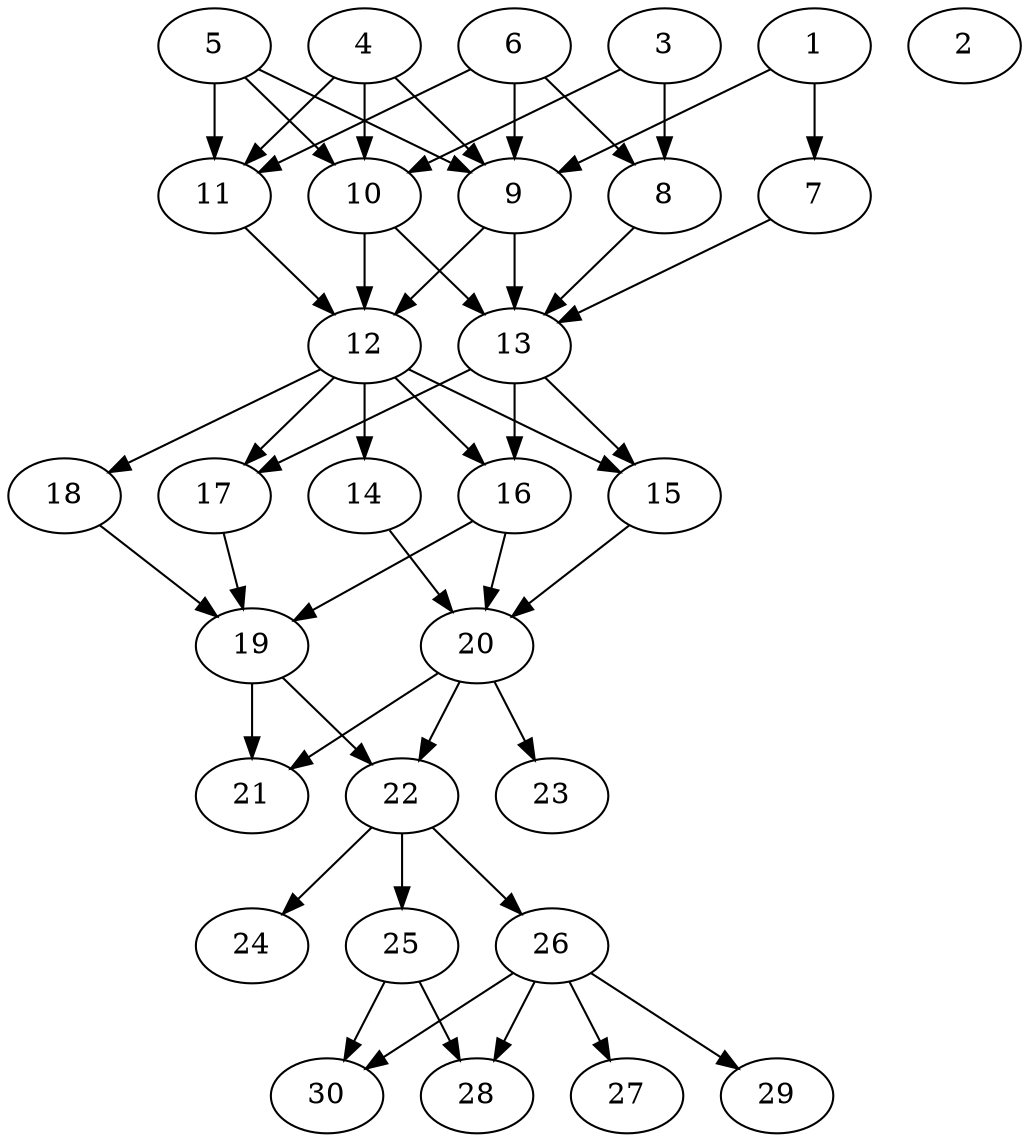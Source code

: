 // DAG automatically generated by daggen at Thu Oct  3 14:04:18 2019
// ./daggen --dot -n 30 --ccr 0.4 --fat 0.5 --regular 0.5 --density 0.7 --mindata 5242880 --maxdata 52428800 
digraph G {
  1 [size="15861760", alpha="0.11", expect_size="6344704"] 
  1 -> 7 [size ="6344704"]
  1 -> 9 [size ="6344704"]
  2 [size="34114560", alpha="0.17", expect_size="13645824"] 
  3 [size="78128640", alpha="0.15", expect_size="31251456"] 
  3 -> 8 [size ="31251456"]
  3 -> 10 [size ="31251456"]
  4 [size="62581760", alpha="0.07", expect_size="25032704"] 
  4 -> 9 [size ="25032704"]
  4 -> 10 [size ="25032704"]
  4 -> 11 [size ="25032704"]
  5 [size="109468160", alpha="0.10", expect_size="43787264"] 
  5 -> 9 [size ="43787264"]
  5 -> 10 [size ="43787264"]
  5 -> 11 [size ="43787264"]
  6 [size="41922560", alpha="0.19", expect_size="16769024"] 
  6 -> 8 [size ="16769024"]
  6 -> 9 [size ="16769024"]
  6 -> 11 [size ="16769024"]
  7 [size="47121920", alpha="0.05", expect_size="18848768"] 
  7 -> 13 [size ="18848768"]
  8 [size="62942720", alpha="0.03", expect_size="25177088"] 
  8 -> 13 [size ="25177088"]
  9 [size="19066880", alpha="0.13", expect_size="7626752"] 
  9 -> 12 [size ="7626752"]
  9 -> 13 [size ="7626752"]
  10 [size="27115520", alpha="0.17", expect_size="10846208"] 
  10 -> 12 [size ="10846208"]
  10 -> 13 [size ="10846208"]
  11 [size="72947200", alpha="0.04", expect_size="29178880"] 
  11 -> 12 [size ="29178880"]
  12 [size="20759040", alpha="0.01", expect_size="8303616"] 
  12 -> 14 [size ="8303616"]
  12 -> 15 [size ="8303616"]
  12 -> 16 [size ="8303616"]
  12 -> 17 [size ="8303616"]
  12 -> 18 [size ="8303616"]
  13 [size="123793920", alpha="0.10", expect_size="49517568"] 
  13 -> 15 [size ="49517568"]
  13 -> 16 [size ="49517568"]
  13 -> 17 [size ="49517568"]
  14 [size="93073920", alpha="0.01", expect_size="37229568"] 
  14 -> 20 [size ="37229568"]
  15 [size="15808000", alpha="0.17", expect_size="6323200"] 
  15 -> 20 [size ="6323200"]
  16 [size="76943360", alpha="0.01", expect_size="30777344"] 
  16 -> 19 [size ="30777344"]
  16 -> 20 [size ="30777344"]
  17 [size="72107520", alpha="0.16", expect_size="28843008"] 
  17 -> 19 [size ="28843008"]
  18 [size="101975040", alpha="0.17", expect_size="40790016"] 
  18 -> 19 [size ="40790016"]
  19 [size="117086720", alpha="0.18", expect_size="46834688"] 
  19 -> 21 [size ="46834688"]
  19 -> 22 [size ="46834688"]
  20 [size="75901440", alpha="0.03", expect_size="30360576"] 
  20 -> 21 [size ="30360576"]
  20 -> 22 [size ="30360576"]
  20 -> 23 [size ="30360576"]
  21 [size="58150400", alpha="0.08", expect_size="23260160"] 
  22 [size="82626560", alpha="0.17", expect_size="33050624"] 
  22 -> 24 [size ="33050624"]
  22 -> 25 [size ="33050624"]
  22 -> 26 [size ="33050624"]
  23 [size="89256960", alpha="0.18", expect_size="35702784"] 
  24 [size="32204800", alpha="0.06", expect_size="12881920"] 
  25 [size="35169280", alpha="0.11", expect_size="14067712"] 
  25 -> 28 [size ="14067712"]
  25 -> 30 [size ="14067712"]
  26 [size="16232960", alpha="0.01", expect_size="6493184"] 
  26 -> 27 [size ="6493184"]
  26 -> 28 [size ="6493184"]
  26 -> 29 [size ="6493184"]
  26 -> 30 [size ="6493184"]
  27 [size="19197440", alpha="0.16", expect_size="7678976"] 
  28 [size="112701440", alpha="0.00", expect_size="45080576"] 
  29 [size="93445120", alpha="0.05", expect_size="37378048"] 
  30 [size="80465920", alpha="0.12", expect_size="32186368"] 
}
